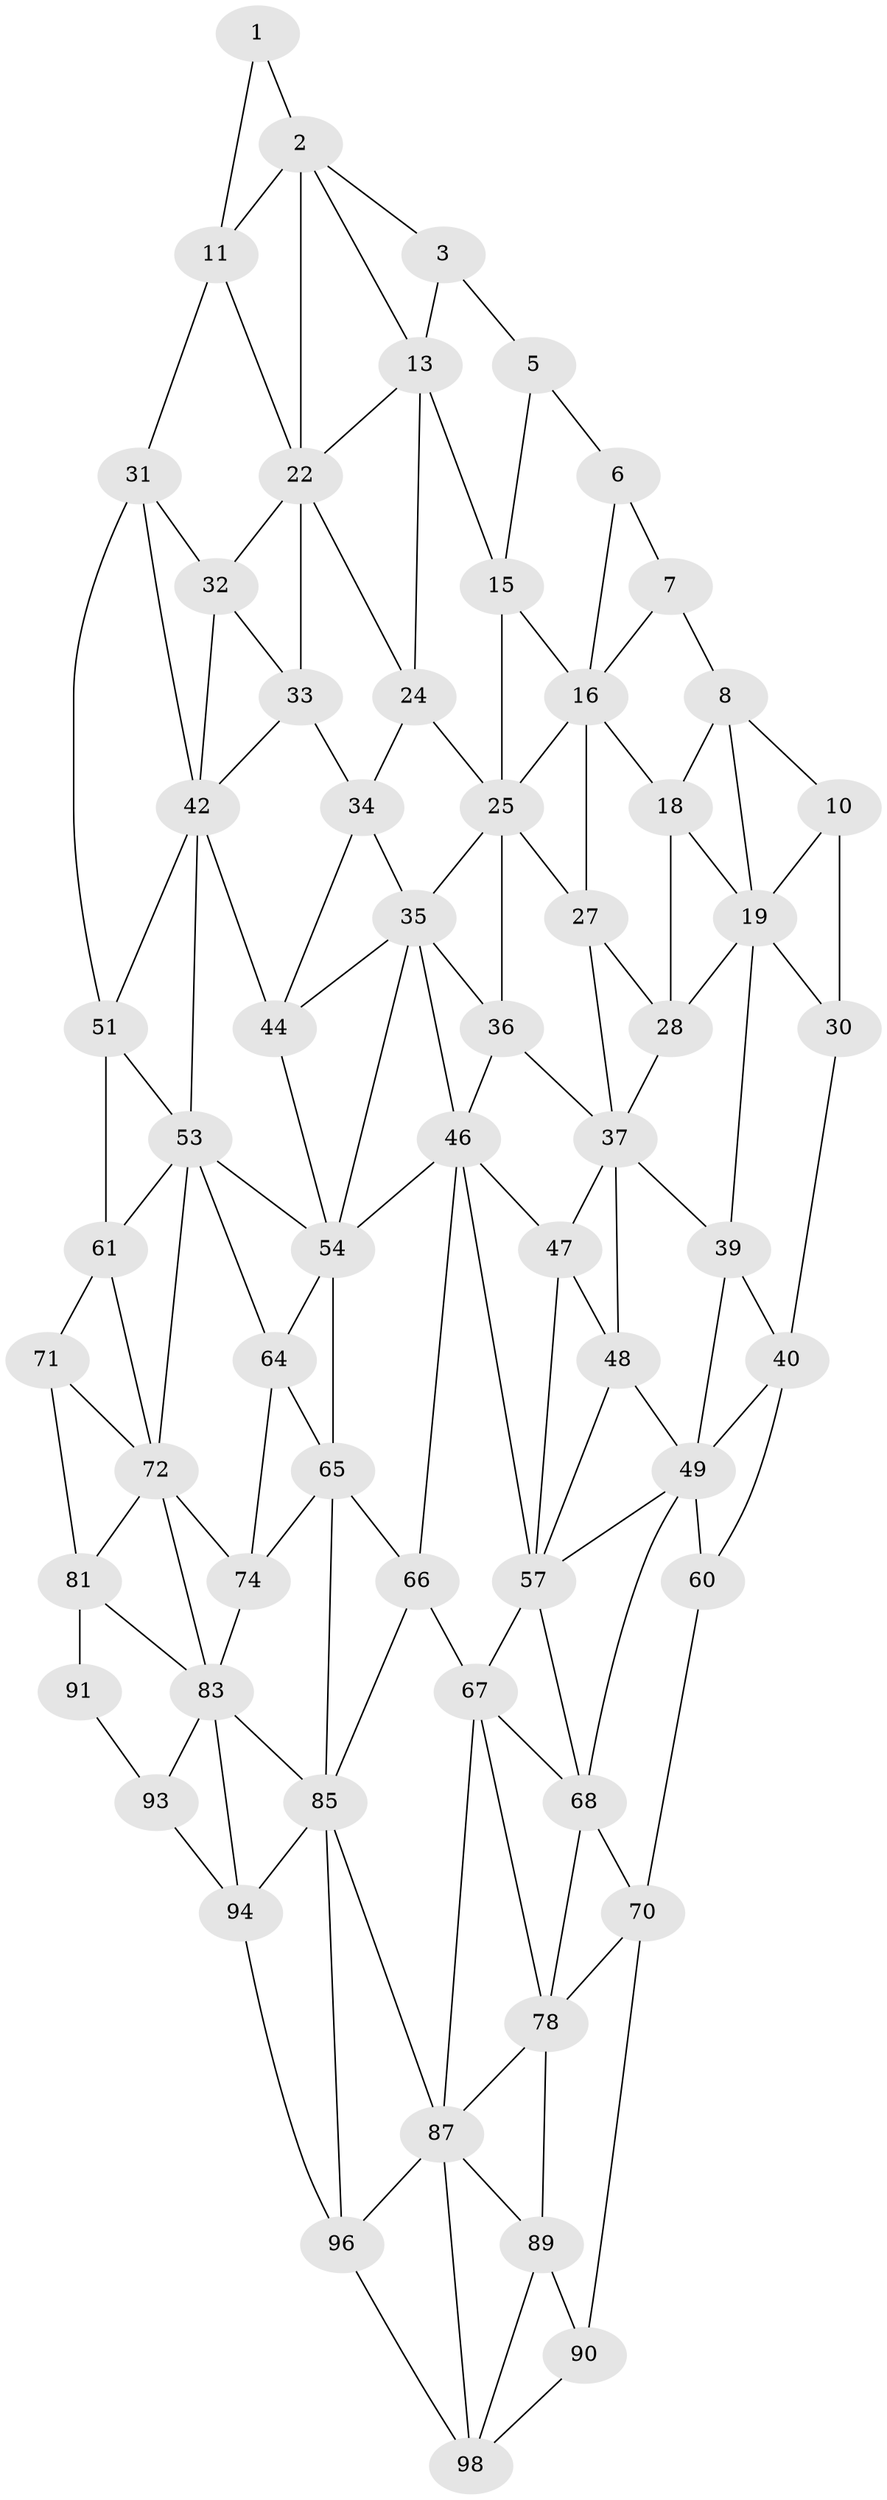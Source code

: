 // original degree distribution, {2: 0.04, 3: 0.32, 4: 0.64}
// Generated by graph-tools (version 1.1) at 2025/11/02/21/25 10:11:12]
// undirected, 62 vertices, 136 edges
graph export_dot {
graph [start="1"]
  node [color=gray90,style=filled];
  1;
  2 [super="+12"];
  3 [super="+4"];
  5;
  6;
  7;
  8 [super="+9"];
  10 [super="+20"];
  11 [super="+21"];
  13 [super="+14"];
  15;
  16 [super="+17"];
  18;
  19 [super="+29"];
  22 [super="+23"];
  24;
  25 [super="+26"];
  27;
  28;
  30;
  31 [super="+41"];
  32;
  33;
  34;
  35 [super="+45"];
  36;
  37 [super="+38"];
  39;
  40 [super="+50"];
  42 [super="+43"];
  44;
  46 [super="+56"];
  47;
  48;
  49 [super="+59"];
  51 [super="+52"];
  53 [super="+63"];
  54 [super="+55"];
  57 [super="+58"];
  60;
  61 [super="+62"];
  64;
  65 [super="+75"];
  66 [super="+76"];
  67 [super="+77"];
  68 [super="+69"];
  70 [super="+80"];
  71;
  72 [super="+73"];
  74;
  78 [super="+79"];
  81 [super="+82"];
  83 [super="+84"];
  85 [super="+86"];
  87 [super="+88"];
  89;
  90 [super="+100"];
  91 [super="+92"];
  93;
  94 [super="+95"];
  96 [super="+97"];
  98 [super="+99"];
  1 -- 11;
  1 -- 2;
  2 -- 3;
  2 -- 11;
  2 -- 13;
  2 -- 22;
  3 -- 13 [weight=2];
  3 -- 5;
  5 -- 15;
  5 -- 6;
  6 -- 16;
  6 -- 7;
  7 -- 8;
  7 -- 16;
  8 -- 18;
  8 -- 10;
  8 -- 19;
  10 -- 19;
  10 -- 30;
  11 -- 22;
  11 -- 31;
  13 -- 22;
  13 -- 24;
  13 -- 15;
  15 -- 25;
  15 -- 16;
  16 -- 18;
  16 -- 27;
  16 -- 25;
  18 -- 28;
  18 -- 19;
  19 -- 28;
  19 -- 30;
  19 -- 39;
  22 -- 32;
  22 -- 24;
  22 -- 33;
  24 -- 34;
  24 -- 25;
  25 -- 35;
  25 -- 27;
  25 -- 36;
  27 -- 37;
  27 -- 28;
  28 -- 37;
  30 -- 40;
  31 -- 32;
  31 -- 42;
  31 -- 51;
  32 -- 42;
  32 -- 33;
  33 -- 34;
  33 -- 42;
  34 -- 44;
  34 -- 35;
  35 -- 36;
  35 -- 44;
  35 -- 46;
  35 -- 54;
  36 -- 46;
  36 -- 37;
  37 -- 47;
  37 -- 48;
  37 -- 39;
  39 -- 49;
  39 -- 40;
  40 -- 49;
  40 -- 60;
  42 -- 51;
  42 -- 44;
  42 -- 53;
  44 -- 54;
  46 -- 47;
  46 -- 57;
  46 -- 66;
  46 -- 54;
  47 -- 57;
  47 -- 48;
  48 -- 49;
  48 -- 57;
  49 -- 60;
  49 -- 57;
  49 -- 68;
  51 -- 61 [weight=2];
  51 -- 53;
  53 -- 54;
  53 -- 64;
  53 -- 61;
  53 -- 72;
  54 -- 64;
  54 -- 65;
  57 -- 67;
  57 -- 68;
  60 -- 70;
  61 -- 71;
  61 -- 72;
  64 -- 74;
  64 -- 65;
  65 -- 66 [weight=2];
  65 -- 74;
  65 -- 85;
  66 -- 67 [weight=2];
  66 -- 85;
  67 -- 68;
  67 -- 78;
  67 -- 87;
  68 -- 78 [weight=2];
  68 -- 70;
  70 -- 78;
  70 -- 90;
  71 -- 81;
  71 -- 72;
  72 -- 74;
  72 -- 83;
  72 -- 81;
  74 -- 83;
  78 -- 87;
  78 -- 89;
  81 -- 91 [weight=2];
  81 -- 83;
  83 -- 93;
  83 -- 85;
  83 -- 94;
  85 -- 96;
  85 -- 87;
  85 -- 94;
  87 -- 89;
  87 -- 98;
  87 -- 96;
  89 -- 90;
  89 -- 98;
  90 -- 98;
  91 -- 93;
  93 -- 94;
  94 -- 96;
  96 -- 98;
}
